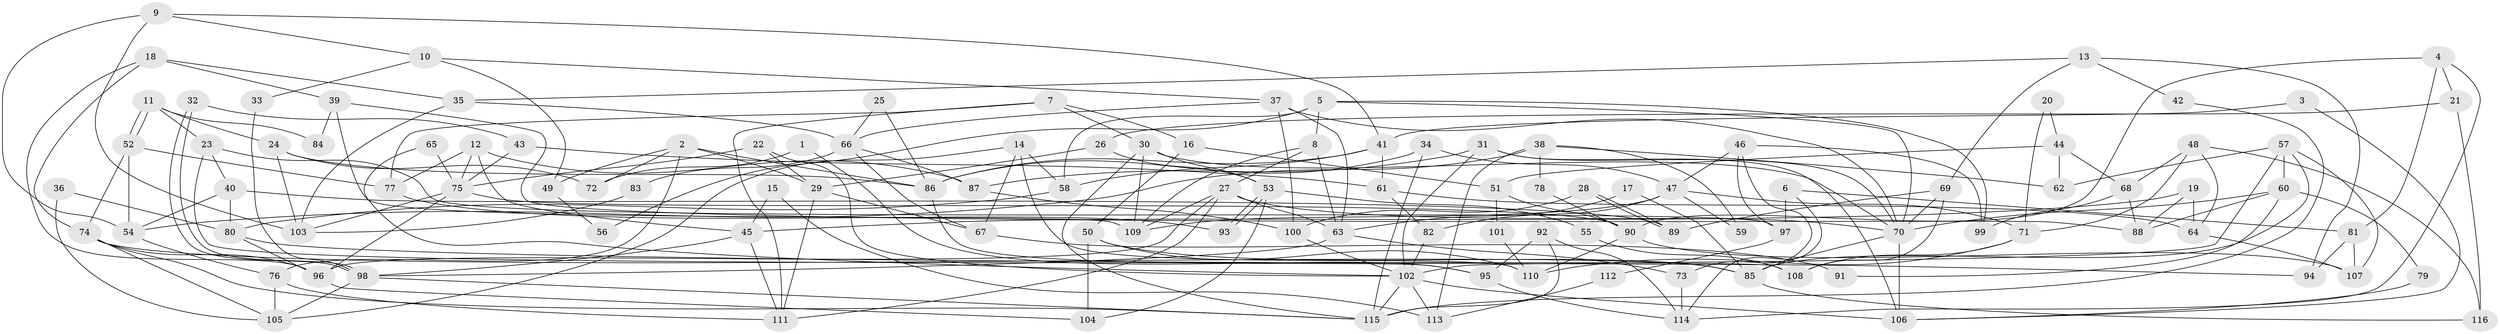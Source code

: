 // coarse degree distribution, {2: 0.20987654320987653, 9: 0.024691358024691357, 5: 0.1728395061728395, 7: 0.06172839506172839, 8: 0.024691358024691357, 6: 0.16049382716049382, 4: 0.18518518518518517, 3: 0.12345679012345678, 17: 0.012345679012345678, 12: 0.012345679012345678, 14: 0.012345679012345678}
// Generated by graph-tools (version 1.1) at 2025/18/03/04/25 18:18:51]
// undirected, 116 vertices, 232 edges
graph export_dot {
graph [start="1"]
  node [color=gray90,style=filled];
  1;
  2;
  3;
  4;
  5;
  6;
  7;
  8;
  9;
  10;
  11;
  12;
  13;
  14;
  15;
  16;
  17;
  18;
  19;
  20;
  21;
  22;
  23;
  24;
  25;
  26;
  27;
  28;
  29;
  30;
  31;
  32;
  33;
  34;
  35;
  36;
  37;
  38;
  39;
  40;
  41;
  42;
  43;
  44;
  45;
  46;
  47;
  48;
  49;
  50;
  51;
  52;
  53;
  54;
  55;
  56;
  57;
  58;
  59;
  60;
  61;
  62;
  63;
  64;
  65;
  66;
  67;
  68;
  69;
  70;
  71;
  72;
  73;
  74;
  75;
  76;
  77;
  78;
  79;
  80;
  81;
  82;
  83;
  84;
  85;
  86;
  87;
  88;
  89;
  90;
  91;
  92;
  93;
  94;
  95;
  96;
  97;
  98;
  99;
  100;
  101;
  102;
  103;
  104;
  105;
  106;
  107;
  108;
  109;
  110;
  111;
  112;
  113;
  114;
  115;
  116;
  1 -- 95;
  1 -- 72;
  2 -- 86;
  2 -- 29;
  2 -- 49;
  2 -- 72;
  2 -- 76;
  3 -- 41;
  3 -- 106;
  4 -- 81;
  4 -- 21;
  4 -- 90;
  4 -- 114;
  5 -- 70;
  5 -- 8;
  5 -- 56;
  5 -- 58;
  5 -- 99;
  6 -- 114;
  6 -- 97;
  6 -- 81;
  7 -- 77;
  7 -- 111;
  7 -- 16;
  7 -- 30;
  8 -- 27;
  8 -- 109;
  8 -- 63;
  9 -- 54;
  9 -- 41;
  9 -- 10;
  9 -- 103;
  10 -- 37;
  10 -- 33;
  10 -- 49;
  11 -- 52;
  11 -- 52;
  11 -- 23;
  11 -- 24;
  11 -- 84;
  12 -- 45;
  12 -- 75;
  12 -- 77;
  12 -- 87;
  13 -- 35;
  13 -- 94;
  13 -- 42;
  13 -- 69;
  14 -- 110;
  14 -- 105;
  14 -- 58;
  14 -- 67;
  15 -- 113;
  15 -- 45;
  16 -- 50;
  16 -- 51;
  17 -- 63;
  17 -- 85;
  18 -- 96;
  18 -- 35;
  18 -- 39;
  18 -- 74;
  19 -- 88;
  19 -- 64;
  19 -- 45;
  20 -- 44;
  20 -- 71;
  21 -- 26;
  21 -- 116;
  22 -- 102;
  22 -- 29;
  22 -- 75;
  23 -- 40;
  23 -- 108;
  23 -- 97;
  24 -- 103;
  24 -- 72;
  24 -- 86;
  25 -- 86;
  25 -- 66;
  26 -- 53;
  26 -- 29;
  27 -- 70;
  27 -- 63;
  27 -- 96;
  27 -- 109;
  27 -- 111;
  28 -- 100;
  28 -- 89;
  28 -- 89;
  29 -- 111;
  29 -- 67;
  30 -- 115;
  30 -- 53;
  30 -- 70;
  30 -- 109;
  31 -- 102;
  31 -- 70;
  31 -- 87;
  31 -- 106;
  32 -- 43;
  32 -- 98;
  32 -- 98;
  33 -- 98;
  34 -- 115;
  34 -- 86;
  34 -- 47;
  35 -- 103;
  35 -- 66;
  36 -- 80;
  36 -- 105;
  37 -- 100;
  37 -- 63;
  37 -- 66;
  37 -- 70;
  38 -- 54;
  38 -- 62;
  38 -- 59;
  38 -- 78;
  38 -- 113;
  39 -- 109;
  39 -- 84;
  39 -- 88;
  40 -- 54;
  40 -- 89;
  40 -- 80;
  41 -- 58;
  41 -- 61;
  41 -- 86;
  42 -- 115;
  43 -- 75;
  43 -- 61;
  44 -- 68;
  44 -- 51;
  44 -- 62;
  45 -- 111;
  45 -- 98;
  46 -- 47;
  46 -- 73;
  46 -- 97;
  46 -- 99;
  47 -- 109;
  47 -- 59;
  47 -- 71;
  47 -- 82;
  48 -- 68;
  48 -- 71;
  48 -- 64;
  48 -- 116;
  49 -- 56;
  50 -- 104;
  50 -- 85;
  50 -- 110;
  51 -- 90;
  51 -- 101;
  52 -- 74;
  52 -- 54;
  52 -- 77;
  53 -- 93;
  53 -- 93;
  53 -- 55;
  53 -- 104;
  54 -- 76;
  55 -- 108;
  57 -- 102;
  57 -- 85;
  57 -- 60;
  57 -- 62;
  57 -- 107;
  58 -- 80;
  60 -- 70;
  60 -- 79;
  60 -- 88;
  60 -- 91;
  61 -- 82;
  61 -- 64;
  63 -- 98;
  63 -- 73;
  64 -- 107;
  65 -- 75;
  65 -- 102;
  66 -- 87;
  66 -- 67;
  66 -- 83;
  67 -- 91;
  68 -- 99;
  68 -- 88;
  69 -- 70;
  69 -- 89;
  69 -- 108;
  70 -- 85;
  70 -- 106;
  71 -- 110;
  71 -- 108;
  73 -- 114;
  74 -- 96;
  74 -- 85;
  74 -- 105;
  74 -- 115;
  75 -- 96;
  75 -- 90;
  75 -- 103;
  76 -- 105;
  76 -- 111;
  77 -- 93;
  78 -- 90;
  79 -- 106;
  80 -- 94;
  80 -- 96;
  81 -- 107;
  81 -- 94;
  82 -- 102;
  83 -- 103;
  85 -- 116;
  86 -- 95;
  87 -- 100;
  90 -- 107;
  90 -- 110;
  92 -- 114;
  92 -- 115;
  92 -- 95;
  95 -- 114;
  96 -- 104;
  97 -- 112;
  98 -- 105;
  98 -- 115;
  100 -- 102;
  101 -- 110;
  102 -- 115;
  102 -- 106;
  102 -- 113;
  112 -- 113;
}
